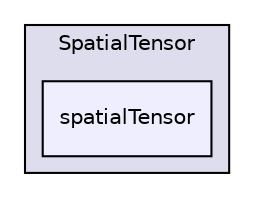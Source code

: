 digraph "src/OpenFOAM/primitives/spatialVectorAlgebra/SpatialTensor/spatialTensor" {
  bgcolor=transparent;
  compound=true
  node [ fontsize="10", fontname="Helvetica"];
  edge [ labelfontsize="10", labelfontname="Helvetica"];
  subgraph clusterdir_a6b8a6f9dface4c74b0aa8fa3cc8b4c1 {
    graph [ bgcolor="#ddddee", pencolor="black", label="SpatialTensor" fontname="Helvetica", fontsize="10", URL="dir_a6b8a6f9dface4c74b0aa8fa3cc8b4c1.html"]
  dir_b1309e4acb02a176b805527d92dce595 [shape=box, label="spatialTensor", style="filled", fillcolor="#eeeeff", pencolor="black", URL="dir_b1309e4acb02a176b805527d92dce595.html"];
  }
}
